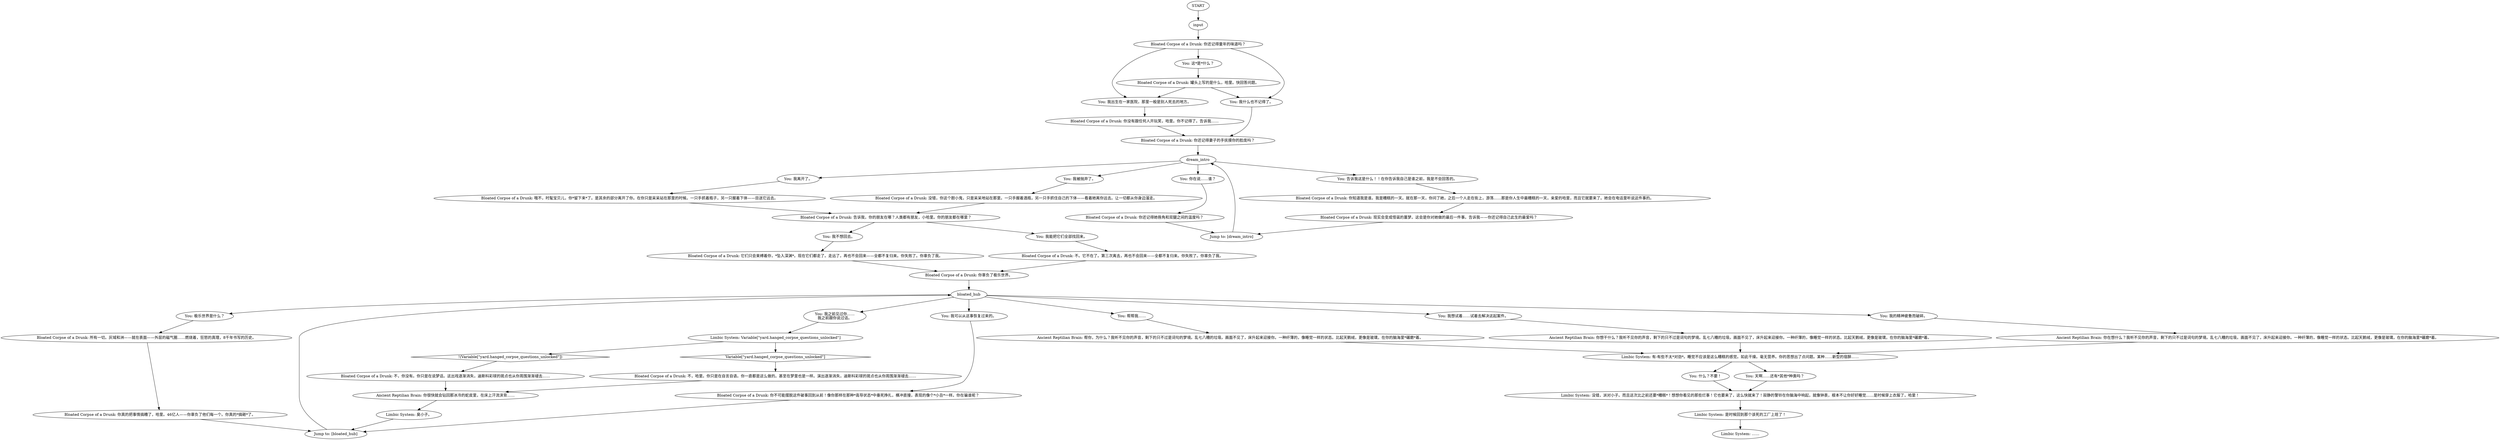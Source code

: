 # WHIRLING F2 / DREAM 2 HANGED MAN
# 1. You have a conversation with the hanged man dressed in your disco outfit.
#2. You find out that you have failed Elysium.
#THE CORRECT VERSION
# ==================================================
digraph G {
	  0 [label="START"];
	  1 [label="input"];
	  2 [label="You: 我出生在一家医院，那里一般是别人死去的地方。"];
	  3 [label="You: 告诉我这是什么！！在你告诉我自己是谁之前，我是不会回答的。"];
	  4 [label="You: 什么？不要！"];
	  5 [label="You: 极乐世界是什么？"];
	  6 [label="Bloated Corpse of a Drunk: 你没有跟任何人开玩笑，哈里。你不记得了。告诉我……"];
	  7 [label="You: 我的精神疲惫而破碎。"];
	  8 [label="You: 我能把它们全部找回来。"];
	  9 [label="You: 我什么也不记得了。"];
	  10 [label="You: 天啊……还有*其他*种类吗？"];
	  11 [label="Jump to: [bloated_hub]"];
	  12 [label="You: 帮帮我……"];
	  13 [label="bloated_hub"];
	  14 [label="Bloated Corpse of a Drunk: 没错，你这个胆小鬼，只是呆呆地站在那里。一只手握着酒瓶，另一只手抓住自己的下体——看着她离你远去。让一切都从你身边溜走。"];
	  15 [label="Bloated Corpse of a Drunk: 所有一切。灰域和洲——就在表面——外层的磁气圈……燃烧着，狂怒的真理，8千年书写的历史。"];
	  16 [label="Ancient Reptilian Brain: 帮你，为什么？我听不见你的声音，剩下的只不过是词句的梦境。乱七八糟的垃圾。画面不见了，床升起来迎接你。一种纤薄的，像睡觉一样的状态。比起天鹅绒，更像是玻璃，在你的脑海里*碾磨*着。"];
	  17 [label="Bloated Corpse of a Drunk: 你辜负了极乐世界。"];
	  19 [label="Bloated Corpse of a Drunk: 现实会变成怪诞的噩梦。这会是你对她做的最后一件事。告诉我——你还记得自己此生的最爱吗？"];
	  20 [label="You: 我离开了。"];
	  21 [label="You: 我之前见过你……\n我之前跟你说过话。"];
	  22 [label="Limbic System: 臭小子。"];
	  23 [label="Ancient Reptilian Brain: 你很快就会钻回那冰冷的蛇皮里，在床上汗流浃背……"];
	  24 [label="You: 这*是*什么？"];
	  25 [label="dream_intro"];
	  26 [label="Bloated Corpse of a Drunk: 你不可能摆脱这件破事回到从前！像你那样在那种*高导状态*中垂死挣扎，横冲直撞，表现的像个*小丑*一样。你在骗谁呢？"];
	  27 [label="You: 我想试着……试着去解决这起案件。"];
	  28 [label="You: 我可以从这事恢复过来的。"];
	  29 [label="You: 我被抛弃了。"];
	  30 [label="You: 你在说……谁？"];
	  31 [label="Limbic System: 没错，派对小子。而且这次比之前还要*糟糕*！想想你看见的那些烂事！它也要来了，这么快就来了！寂静的警铃在你脑海中响起，就像钟表，根本不让你好好睡觉……是时候穿上衣服了，哈里！"];
	  32 [label="Bloated Corpse of a Drunk: 罐头上写的是什么，哈里。快回答问题。"];
	  33 [label="Limbic System: Variable[\"yard.hanged_corpse_questions_unlocked\"]"];
	  34 [label="Variable[\"yard.hanged_corpse_questions_unlocked\"]", shape=diamond];
	  35 [label="!(Variable[\"yard.hanged_corpse_questions_unlocked\"])", shape=diamond];
	  36 [label="Bloated Corpse of a Drunk: 你知道我是谁。我是糟糕的一天。就在那一天，你问了她，之后一个人走在街上，游荡……那是你人生中最糟糕的一天，亲爱的哈里，而且它就要来了。她会在电话里听说这件事的。"];
	  37 [label="Bloated Corpse of a Drunk: 告诉我，你的朋友在哪？人类都有朋友，小哈里。你的朋友都在哪里？"];
	  38 [label="Bloated Corpse of a Drunk: 你真的把事情搞糟了，哈里。46亿人——你辜负了他们每一个。你真的*搞砸*了。"];
	  39 [label="Bloated Corpse of a Drunk: 你还记得她唇角和双腿之间的温度吗？"];
	  40 [label="Jump to: [dream_intro]"];
	  41 [label="Ancient Reptilian Brain: 你想干什么？我听不见你的声音，剩下的只不过是词句的梦境。乱七八糟的垃圾。画面不见了，床升起来迎接你。一种纤薄的，像睡觉一样的状态。比起天鹅绒，更像是玻璃，在你的脑海里*碾磨*着。"];
	  42 [label="Bloated Corpse of a Drunk: 不。它不在了。第三次离去，再也不会回来——全都不复归来。你失败了。你辜负了我。"];
	  43 [label="Bloated Corpse of a Drunk: 你还记得童年的味道吗？"];
	  44 [label="You: 我不想回去。"];
	  45 [label="Bloated Corpse of a Drunk: 哦不，时髦宝贝儿，你*留下来*了。是其余的部分离开了你。在你只是呆呆站在那里的时候。一只手抓着瓶子，另一只握着下体——目送它远去。"];
	  46 [label="Bloated Corpse of a Drunk: 它们只会束缚着你，*坠入深渊*。现在它们都走了。走远了，再也不会回来——全都不复归来。你失败了。你辜负了我。"];
	  47 [label="Limbic System: 是时候回到那个该死的工厂上班了！"];
	  48 [label="Bloated Corpse of a Drunk: 你还记得妻子的手抚摸你的脸庞吗？"];
	  49 [label="Limbic System: ……"];
	  50 [label="Ancient Reptilian Brain: 你在想什么？我听不见你的声音，剩下的只不过是词句的梦境。乱七八糟的垃圾。画面不见了，床升起来迎接你。一种纤薄的，像睡觉一样的状态。比起天鹅绒，更像是玻璃，在你的脑海里*碾磨*着。"];
	  51 [label="Limbic System: 有-有些不太*对劲*。睡觉不应该是这么糟糕的感觉。如此干燥。毫无营养。你的思想出了点问题。某种……新型的宿醉……"];
	  52 [label="Bloated Corpse of a Drunk: 不，哈里。你只是在自言自语。你一直都是这么做的。甚至在梦里也是一样。演出逐渐消失，迪斯科彩球的斑点也从你周围渐渐褪去……"];
	  53 [label="Bloated Corpse of a Drunk: 不，你没有。你只是在说梦话。这出戏逐渐消失，迪斯科彩球的斑点也从你周围渐渐褪去……"];
	  0 -> 1
	  1 -> 43
	  2 -> 6
	  3 -> 36
	  4 -> 31
	  5 -> 15
	  6 -> 48
	  7 -> 50
	  8 -> 42
	  9 -> 48
	  10 -> 31
	  11 -> 13
	  12 -> 16
	  13 -> 5
	  13 -> 7
	  13 -> 12
	  13 -> 21
	  13 -> 27
	  13 -> 28
	  14 -> 37
	  15 -> 38
	  16 -> 51
	  17 -> 13
	  19 -> 40
	  20 -> 45
	  21 -> 33
	  22 -> 11
	  23 -> 22
	  24 -> 32
	  25 -> 3
	  25 -> 20
	  25 -> 29
	  25 -> 30
	  26 -> 11
	  27 -> 41
	  28 -> 26
	  29 -> 14
	  30 -> 39
	  31 -> 47
	  32 -> 9
	  32 -> 2
	  33 -> 34
	  33 -> 35
	  34 -> 52
	  35 -> 53
	  36 -> 19
	  37 -> 8
	  37 -> 44
	  38 -> 11
	  39 -> 40
	  40 -> 25
	  41 -> 51
	  42 -> 17
	  43 -> 24
	  43 -> 9
	  43 -> 2
	  44 -> 46
	  45 -> 37
	  46 -> 17
	  47 -> 49
	  48 -> 25
	  50 -> 51
	  51 -> 10
	  51 -> 4
	  52 -> 23
	  53 -> 23
}

